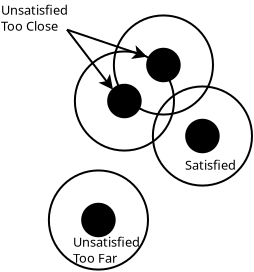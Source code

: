 <?xml version="1.0" encoding="UTF-8"?>
<dia:diagram xmlns:dia="http://www.lysator.liu.se/~alla/dia/">
  <dia:layer name="Background" visible="true">
    <dia:group>
      <dia:object type="Geometric - Perfect Circle" version="0" id="O0">
        <dia:attribute name="obj_pos">
          <dia:point val="7.809,5.803"/>
        </dia:attribute>
        <dia:attribute name="obj_bb">
          <dia:rectangle val="7.759,5.753;9.484,7.478"/>
        </dia:attribute>
        <dia:attribute name="elem_corner">
          <dia:point val="7.809,5.803"/>
        </dia:attribute>
        <dia:attribute name="elem_width">
          <dia:real val="1.625"/>
        </dia:attribute>
        <dia:attribute name="elem_height">
          <dia:real val="1.625"/>
        </dia:attribute>
        <dia:attribute name="line_width">
          <dia:real val="0.1"/>
        </dia:attribute>
        <dia:attribute name="line_colour">
          <dia:color val="#000000"/>
        </dia:attribute>
        <dia:attribute name="fill_colour">
          <dia:color val="#000000"/>
        </dia:attribute>
        <dia:attribute name="show_background">
          <dia:boolean val="true"/>
        </dia:attribute>
        <dia:attribute name="line_style">
          <dia:enum val="0"/>
          <dia:real val="1"/>
        </dia:attribute>
        <dia:attribute name="flip_horizontal">
          <dia:boolean val="false"/>
        </dia:attribute>
        <dia:attribute name="flip_vertical">
          <dia:boolean val="false"/>
        </dia:attribute>
      </dia:object>
      <dia:object type="Geometric - Perfect Circle" version="0" id="O1">
        <dia:attribute name="obj_pos">
          <dia:point val="6.144,4.138"/>
        </dia:attribute>
        <dia:attribute name="obj_bb">
          <dia:rectangle val="6.094,4.088;11.15,9.144"/>
        </dia:attribute>
        <dia:attribute name="elem_corner">
          <dia:point val="6.144,4.138"/>
        </dia:attribute>
        <dia:attribute name="elem_width">
          <dia:real val="4.956"/>
        </dia:attribute>
        <dia:attribute name="elem_height">
          <dia:real val="4.956"/>
        </dia:attribute>
        <dia:attribute name="line_width">
          <dia:real val="0.1"/>
        </dia:attribute>
        <dia:attribute name="line_colour">
          <dia:color val="#000000"/>
        </dia:attribute>
        <dia:attribute name="fill_colour">
          <dia:color val="#000000"/>
        </dia:attribute>
        <dia:attribute name="show_background">
          <dia:boolean val="false"/>
        </dia:attribute>
        <dia:attribute name="line_style">
          <dia:enum val="0"/>
          <dia:real val="1"/>
        </dia:attribute>
        <dia:attribute name="flip_horizontal">
          <dia:boolean val="false"/>
        </dia:attribute>
        <dia:attribute name="flip_vertical">
          <dia:boolean val="false"/>
        </dia:attribute>
      </dia:object>
    </dia:group>
    <dia:group>
      <dia:object type="Geometric - Perfect Circle" version="0" id="O2">
        <dia:attribute name="obj_pos">
          <dia:point val="9.759,4.003"/>
        </dia:attribute>
        <dia:attribute name="obj_bb">
          <dia:rectangle val="9.709,3.953;11.434,5.678"/>
        </dia:attribute>
        <dia:attribute name="elem_corner">
          <dia:point val="9.759,4.003"/>
        </dia:attribute>
        <dia:attribute name="elem_width">
          <dia:real val="1.625"/>
        </dia:attribute>
        <dia:attribute name="elem_height">
          <dia:real val="1.625"/>
        </dia:attribute>
        <dia:attribute name="line_width">
          <dia:real val="0.1"/>
        </dia:attribute>
        <dia:attribute name="line_colour">
          <dia:color val="#000000"/>
        </dia:attribute>
        <dia:attribute name="fill_colour">
          <dia:color val="#000000"/>
        </dia:attribute>
        <dia:attribute name="show_background">
          <dia:boolean val="true"/>
        </dia:attribute>
        <dia:attribute name="line_style">
          <dia:enum val="0"/>
          <dia:real val="1"/>
        </dia:attribute>
        <dia:attribute name="flip_horizontal">
          <dia:boolean val="false"/>
        </dia:attribute>
        <dia:attribute name="flip_vertical">
          <dia:boolean val="false"/>
        </dia:attribute>
      </dia:object>
      <dia:object type="Geometric - Perfect Circle" version="0" id="O3">
        <dia:attribute name="obj_pos">
          <dia:point val="8.094,2.337"/>
        </dia:attribute>
        <dia:attribute name="obj_bb">
          <dia:rectangle val="8.044,2.288;13.1,7.344"/>
        </dia:attribute>
        <dia:attribute name="elem_corner">
          <dia:point val="8.094,2.337"/>
        </dia:attribute>
        <dia:attribute name="elem_width">
          <dia:real val="4.956"/>
        </dia:attribute>
        <dia:attribute name="elem_height">
          <dia:real val="4.956"/>
        </dia:attribute>
        <dia:attribute name="line_width">
          <dia:real val="0.1"/>
        </dia:attribute>
        <dia:attribute name="line_colour">
          <dia:color val="#000000"/>
        </dia:attribute>
        <dia:attribute name="fill_colour">
          <dia:color val="#000000"/>
        </dia:attribute>
        <dia:attribute name="show_background">
          <dia:boolean val="false"/>
        </dia:attribute>
        <dia:attribute name="line_style">
          <dia:enum val="0"/>
          <dia:real val="1"/>
        </dia:attribute>
        <dia:attribute name="flip_horizontal">
          <dia:boolean val="false"/>
        </dia:attribute>
        <dia:attribute name="flip_vertical">
          <dia:boolean val="false"/>
        </dia:attribute>
      </dia:object>
    </dia:group>
    <dia:group>
      <dia:object type="Geometric - Perfect Circle" version="0" id="O4">
        <dia:attribute name="obj_pos">
          <dia:point val="6.509,11.753"/>
        </dia:attribute>
        <dia:attribute name="obj_bb">
          <dia:rectangle val="6.459,11.703;8.184,13.428"/>
        </dia:attribute>
        <dia:attribute name="elem_corner">
          <dia:point val="6.509,11.753"/>
        </dia:attribute>
        <dia:attribute name="elem_width">
          <dia:real val="1.625"/>
        </dia:attribute>
        <dia:attribute name="elem_height">
          <dia:real val="1.625"/>
        </dia:attribute>
        <dia:attribute name="line_width">
          <dia:real val="0.1"/>
        </dia:attribute>
        <dia:attribute name="line_colour">
          <dia:color val="#000000"/>
        </dia:attribute>
        <dia:attribute name="fill_colour">
          <dia:color val="#000000"/>
        </dia:attribute>
        <dia:attribute name="show_background">
          <dia:boolean val="true"/>
        </dia:attribute>
        <dia:attribute name="line_style">
          <dia:enum val="0"/>
          <dia:real val="1"/>
        </dia:attribute>
        <dia:attribute name="flip_horizontal">
          <dia:boolean val="false"/>
        </dia:attribute>
        <dia:attribute name="flip_vertical">
          <dia:boolean val="false"/>
        </dia:attribute>
      </dia:object>
      <dia:object type="Geometric - Perfect Circle" version="0" id="O5">
        <dia:attribute name="obj_pos">
          <dia:point val="4.844,10.088"/>
        </dia:attribute>
        <dia:attribute name="obj_bb">
          <dia:rectangle val="4.794,10.037;9.85,15.094"/>
        </dia:attribute>
        <dia:attribute name="elem_corner">
          <dia:point val="4.844,10.088"/>
        </dia:attribute>
        <dia:attribute name="elem_width">
          <dia:real val="4.956"/>
        </dia:attribute>
        <dia:attribute name="elem_height">
          <dia:real val="4.956"/>
        </dia:attribute>
        <dia:attribute name="line_width">
          <dia:real val="0.1"/>
        </dia:attribute>
        <dia:attribute name="line_colour">
          <dia:color val="#000000"/>
        </dia:attribute>
        <dia:attribute name="fill_colour">
          <dia:color val="#000000"/>
        </dia:attribute>
        <dia:attribute name="show_background">
          <dia:boolean val="false"/>
        </dia:attribute>
        <dia:attribute name="line_style">
          <dia:enum val="0"/>
          <dia:real val="1"/>
        </dia:attribute>
        <dia:attribute name="flip_horizontal">
          <dia:boolean val="false"/>
        </dia:attribute>
        <dia:attribute name="flip_vertical">
          <dia:boolean val="false"/>
        </dia:attribute>
      </dia:object>
    </dia:group>
    <dia:group>
      <dia:object type="Geometric - Perfect Circle" version="0" id="O6">
        <dia:attribute name="obj_pos">
          <dia:point val="11.709,7.553"/>
        </dia:attribute>
        <dia:attribute name="obj_bb">
          <dia:rectangle val="11.659,7.503;13.384,9.228"/>
        </dia:attribute>
        <dia:attribute name="elem_corner">
          <dia:point val="11.709,7.553"/>
        </dia:attribute>
        <dia:attribute name="elem_width">
          <dia:real val="1.625"/>
        </dia:attribute>
        <dia:attribute name="elem_height">
          <dia:real val="1.625"/>
        </dia:attribute>
        <dia:attribute name="line_width">
          <dia:real val="0.1"/>
        </dia:attribute>
        <dia:attribute name="line_colour">
          <dia:color val="#000000"/>
        </dia:attribute>
        <dia:attribute name="fill_colour">
          <dia:color val="#000000"/>
        </dia:attribute>
        <dia:attribute name="show_background">
          <dia:boolean val="true"/>
        </dia:attribute>
        <dia:attribute name="line_style">
          <dia:enum val="0"/>
          <dia:real val="1"/>
        </dia:attribute>
        <dia:attribute name="flip_horizontal">
          <dia:boolean val="false"/>
        </dia:attribute>
        <dia:attribute name="flip_vertical">
          <dia:boolean val="false"/>
        </dia:attribute>
      </dia:object>
      <dia:object type="Geometric - Perfect Circle" version="0" id="O7">
        <dia:attribute name="obj_pos">
          <dia:point val="10.044,5.888"/>
        </dia:attribute>
        <dia:attribute name="obj_bb">
          <dia:rectangle val="9.994,5.838;15.05,10.894"/>
        </dia:attribute>
        <dia:attribute name="elem_corner">
          <dia:point val="10.044,5.888"/>
        </dia:attribute>
        <dia:attribute name="elem_width">
          <dia:real val="4.956"/>
        </dia:attribute>
        <dia:attribute name="elem_height">
          <dia:real val="4.956"/>
        </dia:attribute>
        <dia:attribute name="line_width">
          <dia:real val="0.1"/>
        </dia:attribute>
        <dia:attribute name="line_colour">
          <dia:color val="#000000"/>
        </dia:attribute>
        <dia:attribute name="fill_colour">
          <dia:color val="#000000"/>
        </dia:attribute>
        <dia:attribute name="show_background">
          <dia:boolean val="false"/>
        </dia:attribute>
        <dia:attribute name="line_style">
          <dia:enum val="0"/>
          <dia:real val="1"/>
        </dia:attribute>
        <dia:attribute name="flip_horizontal">
          <dia:boolean val="false"/>
        </dia:attribute>
        <dia:attribute name="flip_vertical">
          <dia:boolean val="false"/>
        </dia:attribute>
      </dia:object>
    </dia:group>
    <dia:object type="Standard - Text" version="0" id="O8">
      <dia:attribute name="obj_pos">
        <dia:point val="2.45,2.3"/>
      </dia:attribute>
      <dia:attribute name="obj_bb">
        <dia:rectangle val="2.45,1.629;5.521,3.493"/>
      </dia:attribute>
      <dia:attribute name="text">
        <dia:composite type="text">
          <dia:attribute name="string">
            <dia:string>#Unsatisfied
Too Close#</dia:string>
          </dia:attribute>
          <dia:attribute name="font">
            <dia:font family="sans" style="0" name="Helvetica"/>
          </dia:attribute>
          <dia:attribute name="height">
            <dia:real val="0.8"/>
          </dia:attribute>
          <dia:attribute name="pos">
            <dia:point val="2.45,2.3"/>
          </dia:attribute>
          <dia:attribute name="color">
            <dia:color val="#000000"/>
          </dia:attribute>
          <dia:attribute name="alignment">
            <dia:enum val="0"/>
          </dia:attribute>
        </dia:composite>
      </dia:attribute>
    </dia:object>
    <dia:object type="Standard - Text" version="0" id="O9">
      <dia:attribute name="obj_pos">
        <dia:point val="7.5,15.35"/>
      </dia:attribute>
      <dia:attribute name="obj_bb">
        <dia:rectangle val="7.479,14.679;7.5,15.742"/>
      </dia:attribute>
      <dia:attribute name="text">
        <dia:composite type="text">
          <dia:attribute name="string">
            <dia:string>##</dia:string>
          </dia:attribute>
          <dia:attribute name="font">
            <dia:font family="sans" style="0" name="Helvetica"/>
          </dia:attribute>
          <dia:attribute name="height">
            <dia:real val="0.8"/>
          </dia:attribute>
          <dia:attribute name="pos">
            <dia:point val="7.5,15.35"/>
          </dia:attribute>
          <dia:attribute name="color">
            <dia:color val="#000000"/>
          </dia:attribute>
          <dia:attribute name="alignment">
            <dia:enum val="0"/>
          </dia:attribute>
        </dia:composite>
      </dia:attribute>
    </dia:object>
    <dia:object type="Standard - Text" version="0" id="O10">
      <dia:attribute name="obj_pos">
        <dia:point val="6.05,13.9"/>
      </dia:attribute>
      <dia:attribute name="obj_bb">
        <dia:rectangle val="6.05,13.229;9.121,15.092"/>
      </dia:attribute>
      <dia:attribute name="text">
        <dia:composite type="text">
          <dia:attribute name="string">
            <dia:string>#Unsatisfied
Too Far#</dia:string>
          </dia:attribute>
          <dia:attribute name="font">
            <dia:font family="sans" style="0" name="Helvetica"/>
          </dia:attribute>
          <dia:attribute name="height">
            <dia:real val="0.8"/>
          </dia:attribute>
          <dia:attribute name="pos">
            <dia:point val="6.05,13.9"/>
          </dia:attribute>
          <dia:attribute name="color">
            <dia:color val="#000000"/>
          </dia:attribute>
          <dia:attribute name="alignment">
            <dia:enum val="0"/>
          </dia:attribute>
        </dia:composite>
      </dia:attribute>
    </dia:object>
    <dia:object type="Standard - Text" version="0" id="O11">
      <dia:attribute name="obj_pos">
        <dia:point val="11.65,10.05"/>
      </dia:attribute>
      <dia:attribute name="obj_bb">
        <dia:rectangle val="11.65,9.379;14.021,10.443"/>
      </dia:attribute>
      <dia:attribute name="text">
        <dia:composite type="text">
          <dia:attribute name="string">
            <dia:string>#Satisfied#</dia:string>
          </dia:attribute>
          <dia:attribute name="font">
            <dia:font family="sans" style="0" name="Helvetica"/>
          </dia:attribute>
          <dia:attribute name="height">
            <dia:real val="0.8"/>
          </dia:attribute>
          <dia:attribute name="pos">
            <dia:point val="11.65,10.05"/>
          </dia:attribute>
          <dia:attribute name="color">
            <dia:color val="#000000"/>
          </dia:attribute>
          <dia:attribute name="alignment">
            <dia:enum val="0"/>
          </dia:attribute>
        </dia:composite>
      </dia:attribute>
    </dia:object>
    <dia:object type="Standard - Line" version="0" id="O12">
      <dia:attribute name="obj_pos">
        <dia:point val="5.75,3.05"/>
      </dia:attribute>
      <dia:attribute name="obj_bb">
        <dia:rectangle val="5.68,2.98;8.477,6.394"/>
      </dia:attribute>
      <dia:attribute name="conn_endpoints">
        <dia:point val="5.75,3.05"/>
        <dia:point val="8.05,6.05"/>
      </dia:attribute>
      <dia:attribute name="numcp">
        <dia:int val="1"/>
      </dia:attribute>
      <dia:attribute name="end_arrow">
        <dia:enum val="22"/>
      </dia:attribute>
      <dia:attribute name="end_arrow_length">
        <dia:real val="0.5"/>
      </dia:attribute>
      <dia:attribute name="end_arrow_width">
        <dia:real val="0.5"/>
      </dia:attribute>
    </dia:object>
    <dia:object type="Standard - Line" version="0" id="O13">
      <dia:attribute name="obj_pos">
        <dia:point val="5.75,3.05"/>
      </dia:attribute>
      <dia:attribute name="obj_bb">
        <dia:rectangle val="5.687,2.987;9.957,4.89"/>
      </dia:attribute>
      <dia:attribute name="conn_endpoints">
        <dia:point val="5.75,3.05"/>
        <dia:point val="9.75,4.4"/>
      </dia:attribute>
      <dia:attribute name="numcp">
        <dia:int val="1"/>
      </dia:attribute>
      <dia:attribute name="end_arrow">
        <dia:enum val="22"/>
      </dia:attribute>
      <dia:attribute name="end_arrow_length">
        <dia:real val="0.5"/>
      </dia:attribute>
      <dia:attribute name="end_arrow_width">
        <dia:real val="0.5"/>
      </dia:attribute>
    </dia:object>
  </dia:layer>
</dia:diagram>
